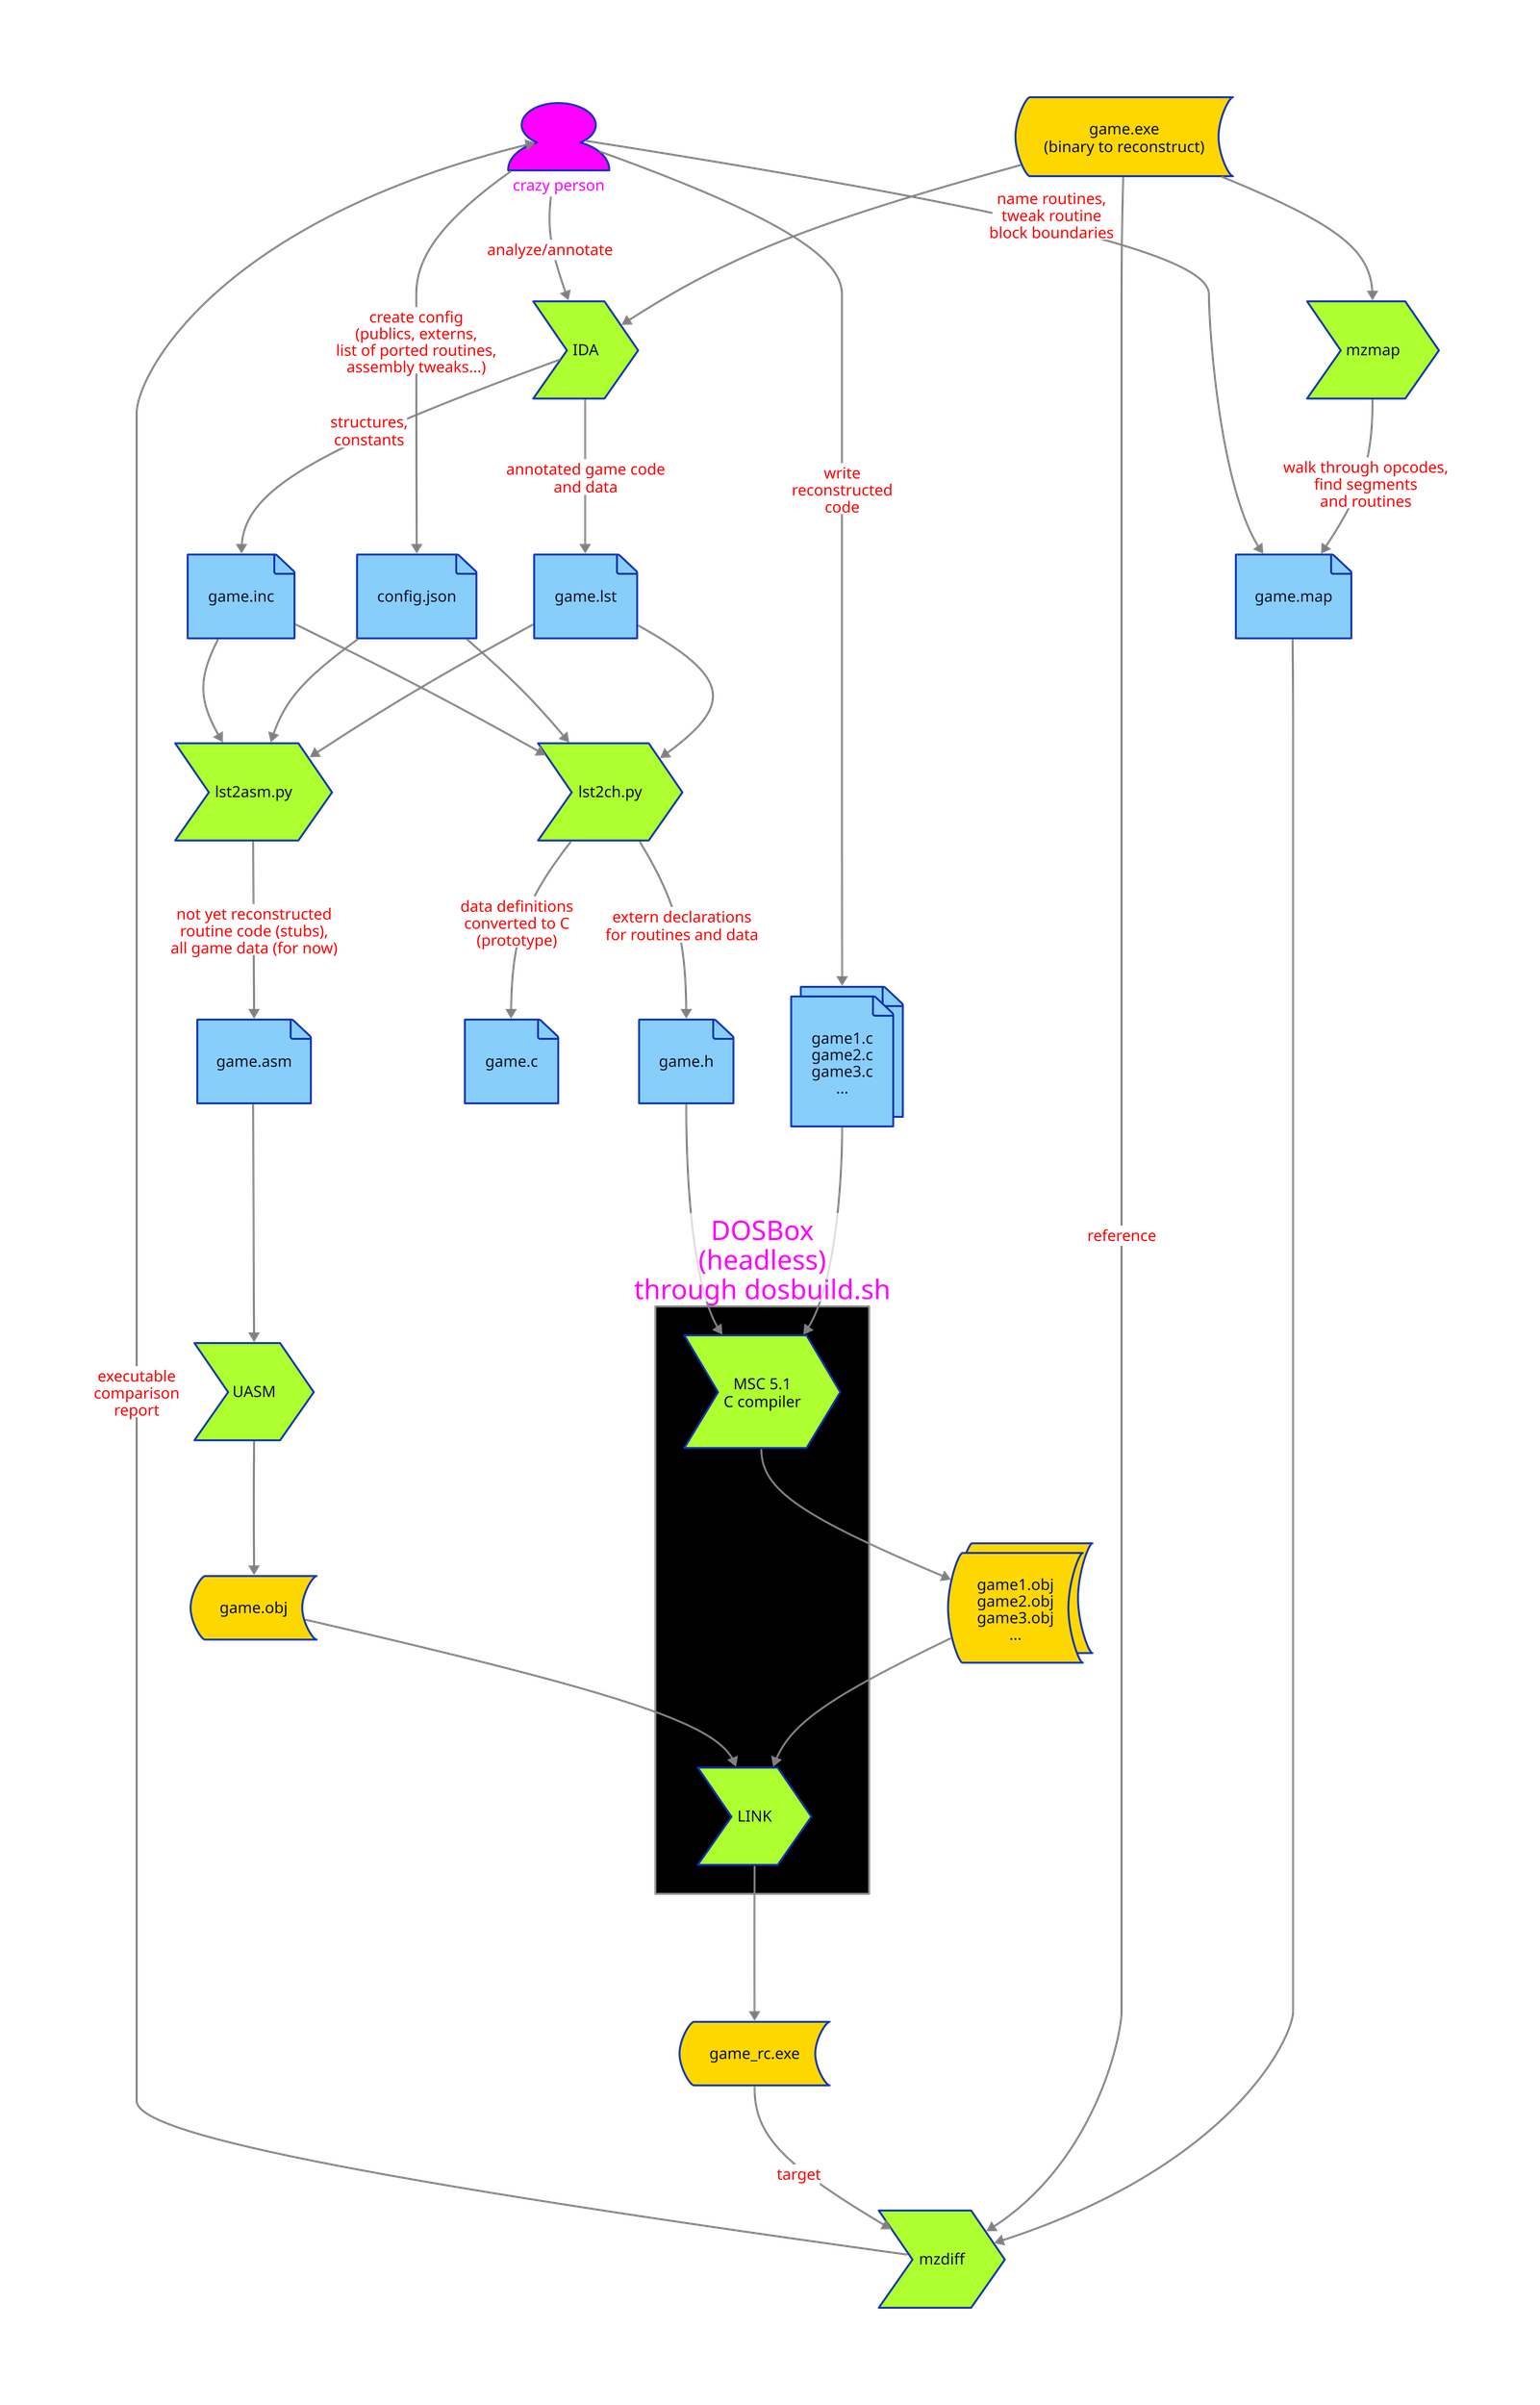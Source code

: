 # vars: {
#     d2-config: {
#         layout-engine: elk
#     }
# }

direction: down

style: { fill: transparent }

classes: {
    tool: {
        shape: step
        style: { fill: greenyellow }
    }
    text: {
        shape: page
        style: { fill: lightskyblue }
    }
    binary: {
        shape: stored_data
        style: { fill: gold }
    }
    cxn: {
        style: { 
            font-color: red 
            bold: true
            stroke: gray
        }
    }
}

ixp: crazy person { 
    shape: person 
    style: { 
        fill: fuchsia
        font-color: fuchsia
    }
}
game: game.exe\n(binary to reconstruct) { class: binary }
ida: IDA { class: tool }
mzmap: { class: tool }
mzdiff:  { class: tool }
map: game.map { class: text }
conf: config.json { class: text }
lst: game.lst { 
    class: text 
}
inc: game.inc { 
    class: text 
}
lst2ch: lst2ch.py { class: tool }
lst2asm: lst2asm.py  { class: tool }
header: game.h { class: text }
asm: game.asm { class: text }
source: game.c { class: text }
rc: {
    class: text
    style.multiple: true
    label: game1.c\ngame2.c\ngame3.c\n...
}
obj: {
    class: binary
    style.multiple: true
    label: game1.obj\ngame2.obj\ngame3.obj\n...
}
UASM: { class: tool }
asmobj: game.obj { class: binary }
rcexe: game_rc.exe { class: binary }
dosbox: DOSBox\n(headless)\nthrough dosbuild.sh {
    style: { 
        font-color: fuchsia
        fill: black
        stroke: gray
    }
    msc: MSC 5.1\nC compiler { class: tool }
    lnk: LINK { class: tool }
}

game -> ida { class: cxn }
game -> mzmap { class: cxn }
ida -> lst: annotated game code\nand data { class: cxn }
ida -> inc: structures,\nconstants { class: cxn }
mzmap -> map: walk through opcodes,\nfind segments\nand routines { class: cxn }
lst -> lst2ch { class: cxn }
lst -> lst2asm { class: cxn }
lst2ch -> header: extern declarations\nfor routines and data { class: cxn }
lst2ch -> source: data definitions\nconverted to C\n(prototype) { class: cxn }
lst2asm -> asm: not yet reconstructed\nroutine code (stubs),\nall game data (for now) { class: cxn }
conf -> lst2ch { class: cxn }
conf -> lst2asm { class: cxn }
inc -> lst2ch { class: cxn }
inc -> lst2asm { class: cxn }
map -> mzdiff { class: cxn }
game -> mzdiff: reference { class: cxn }
ixp -> map: name routines,\ntweak routine\nblock boundaries { class: cxn }
ixp -> conf: create config\n(publics, externs,\nlist of ported routines,\nassembly tweaks...) { class: cxn }
ixp -> ida: analyze/annotate { class: cxn }
ixp -> rc: write\nreconstructed\ncode { class: cxn }
rc -> dosbox.msc { class: cxn }
header -> dosbox.msc { class: cxn }
asm -> UASM { class: cxn }
dosbox.msc -> obj { class: cxn }
UASM -> asmobj { class: cxn }
obj -> dosbox.lnk { class: cxn }
asmobj -> dosbox.lnk { class: cxn }
dosbox.lnk -> rcexe { class: cxn }
rcexe -> mzdiff: target { class: cxn }
mzdiff -> ixp: executable\ncomparison\nreport { class: cxn }